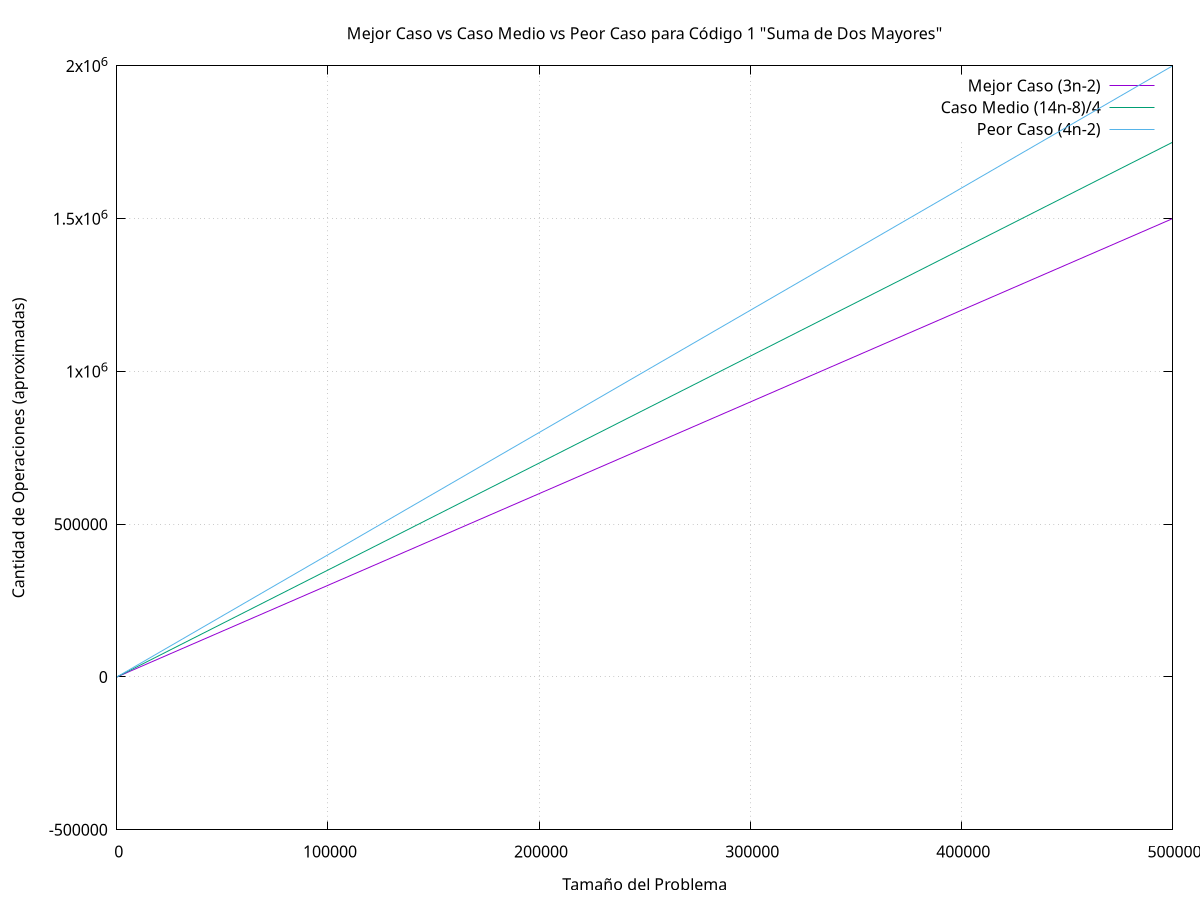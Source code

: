 set title "Mejor Caso vs Caso Medio vs Peor Caso para Código 1 \"Suma de Dos Mayores\""
set grid
set xlabel "Tamaño del Problema"
set ylabel "Cantidad de Operaciones (aproximadas)"
plot [n=0:500000] \
  3*n - 2 title 'Mejor Caso (3n-2)', \
  (14*n - 8)/4 title 'Caso Medio (14n-8)/4', \
  4*n - 2 title 'Peor Caso (4n-2)'
